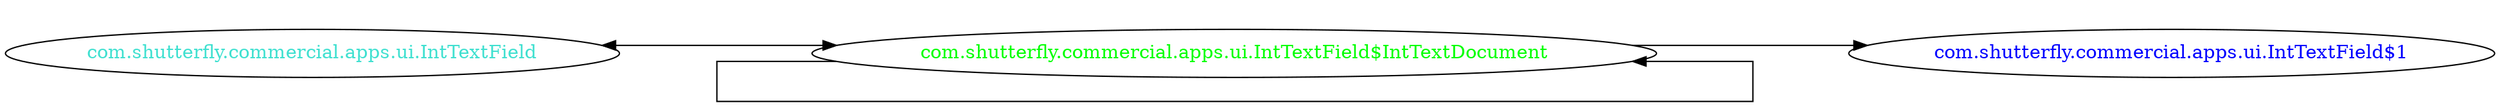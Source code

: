 digraph dependencyGraph {
 concentrate=true;
 ranksep="2.0";
 rankdir="LR"; 
 splines="ortho";
"com.shutterfly.commercial.apps.ui.IntTextField$IntTextDocument" [fontcolor="red"];
"com.shutterfly.commercial.apps.ui.IntTextField$1" [ fontcolor="blue" ];
"com.shutterfly.commercial.apps.ui.IntTextField$IntTextDocument"->"com.shutterfly.commercial.apps.ui.IntTextField$1";
"com.shutterfly.commercial.apps.ui.IntTextField$IntTextDocument" [ fontcolor="green" ];
"com.shutterfly.commercial.apps.ui.IntTextField$IntTextDocument"->"com.shutterfly.commercial.apps.ui.IntTextField$IntTextDocument";
"com.shutterfly.commercial.apps.ui.IntTextField" [ fontcolor="turquoise" ];
"com.shutterfly.commercial.apps.ui.IntTextField"->"com.shutterfly.commercial.apps.ui.IntTextField$IntTextDocument" [dir=both];
}